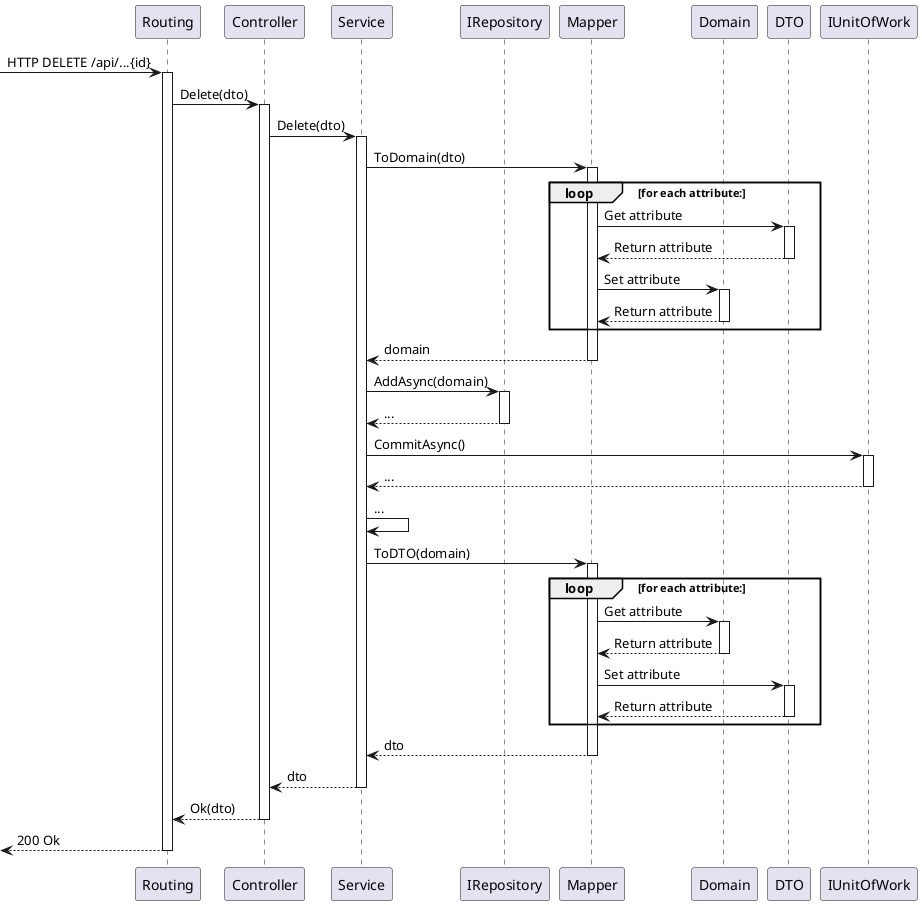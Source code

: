 @startuml SD-Delete

participant "Routing" as Routing
participant "Controller" as Controller
participant "Service" as Service
participant "IRepository" as Repository
participant "Mapper" as Mapper
participant "Domain" as Domain
participant "DTO" as DTO
participant "IUnitOfWork" as UnitOfWork

-> Routing : HTTP DELETE /api/...{id}
activate Routing

    Routing -> Controller : Delete(dto)
    activate Controller

        Controller -> Service : Delete(dto)
        activate Service

            Service -> Mapper : ToDomain(dto)
            activate Mapper

                loop for each attribute: 
                    Mapper -> DTO : Get attribute
                    activate DTO

                        DTO --> Mapper : Return attribute
                    deactivate DTO

                    Mapper -> Domain : Set attribute
                    activate Domain

                        Domain --> Mapper : Return attribute
                    deactivate Domain
                end

                Mapper --> Service : domain
            deactivate Mapper

            Service -> Repository : AddAsync(domain)
            activate Repository

                Repository --> Service : ...
            deactivate Repository

            Service -> UnitOfWork : CommitAsync()
            activate UnitOfWork

                UnitOfWork --> Service : ...
            deactivate UnitOfWork
            
            Service -> Service: ...

            Service -> Mapper : ToDTO(domain)
            activate Mapper

                loop for each attribute: 
                    Mapper -> Domain : Get attribute
                    activate Domain

                        Domain --> Mapper : Return attribute
                    deactivate Domain

                    Mapper -> DTO : Set attribute
                    activate DTO

                        DTO --> Mapper : Return attribute
                    deactivate DTO
                end

                Mapper --> Service : dto
            deactivate Mapper

            Service --> Controller : dto
        deactivate Service

        Controller --> Routing : Ok(dto)
    deactivate Controller

    <-- Routing : 200 Ok
    
deactivate Routing

@enduml